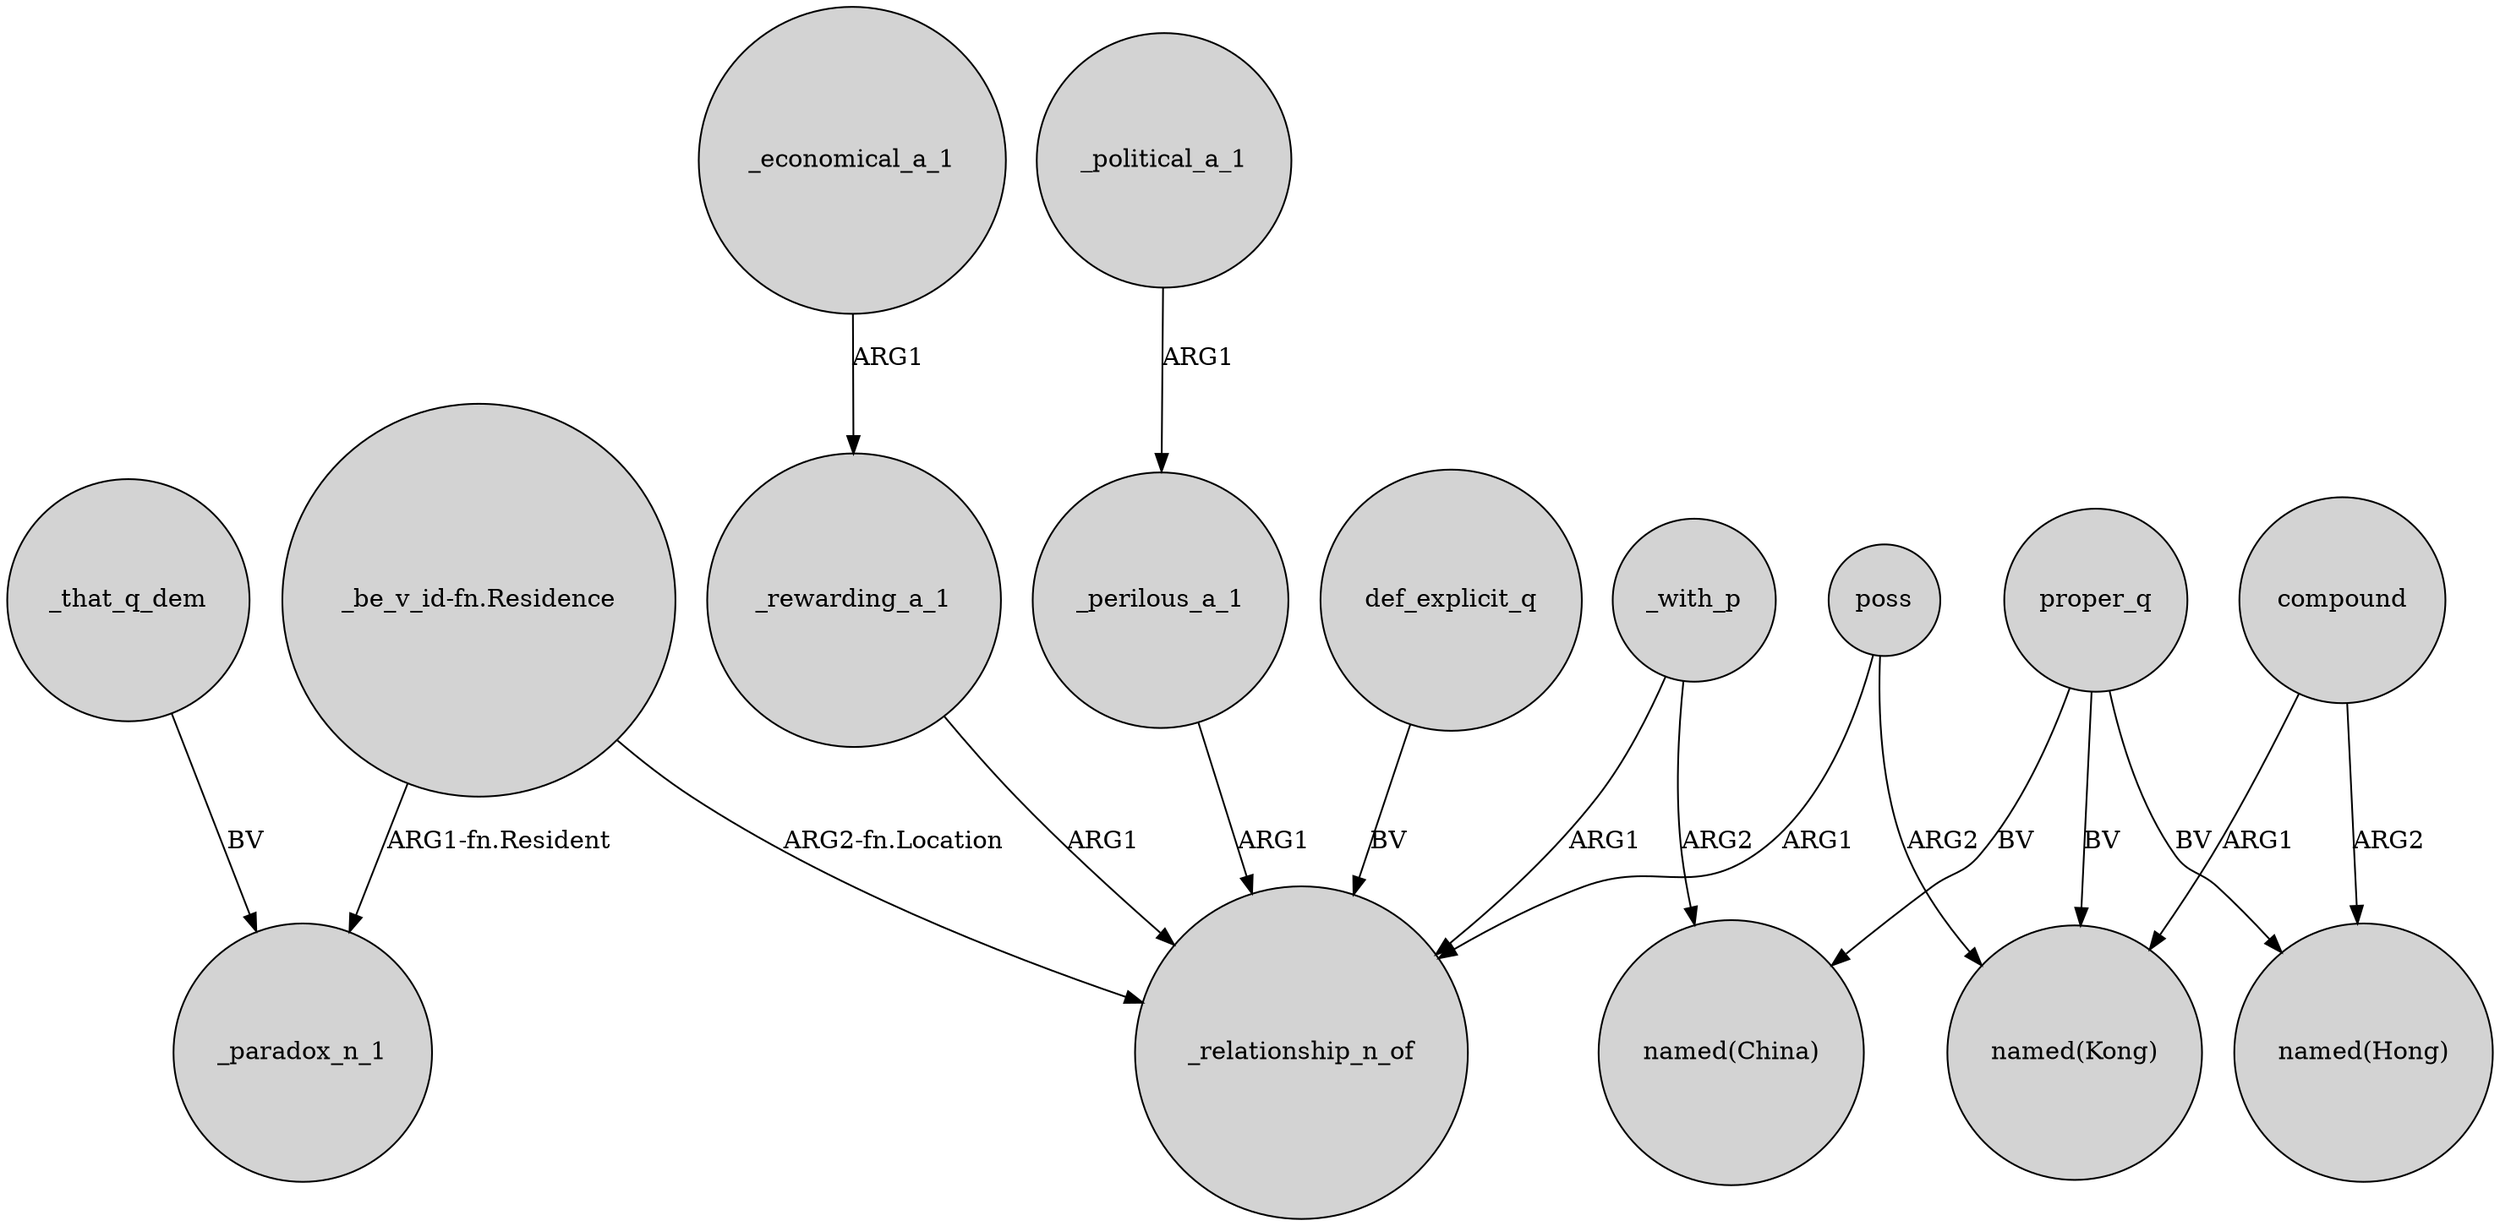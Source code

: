 digraph {
	node [shape=circle style=filled]
	_that_q_dem -> _paradox_n_1 [label=BV]
	def_explicit_q -> _relationship_n_of [label=BV]
	_perilous_a_1 -> _relationship_n_of [label=ARG1]
	proper_q -> "named(China)" [label=BV]
	poss -> _relationship_n_of [label=ARG1]
	proper_q -> "named(Kong)" [label=BV]
	_with_p -> "named(China)" [label=ARG2]
	"_be_v_id-fn.Residence" -> _relationship_n_of [label="ARG2-fn.Location"]
	compound -> "named(Hong)" [label=ARG2]
	_with_p -> _relationship_n_of [label=ARG1]
	poss -> "named(Kong)" [label=ARG2]
	proper_q -> "named(Hong)" [label=BV]
	compound -> "named(Kong)" [label=ARG1]
	_political_a_1 -> _perilous_a_1 [label=ARG1]
	"_be_v_id-fn.Residence" -> _paradox_n_1 [label="ARG1-fn.Resident"]
	_economical_a_1 -> _rewarding_a_1 [label=ARG1]
	_rewarding_a_1 -> _relationship_n_of [label=ARG1]
}
